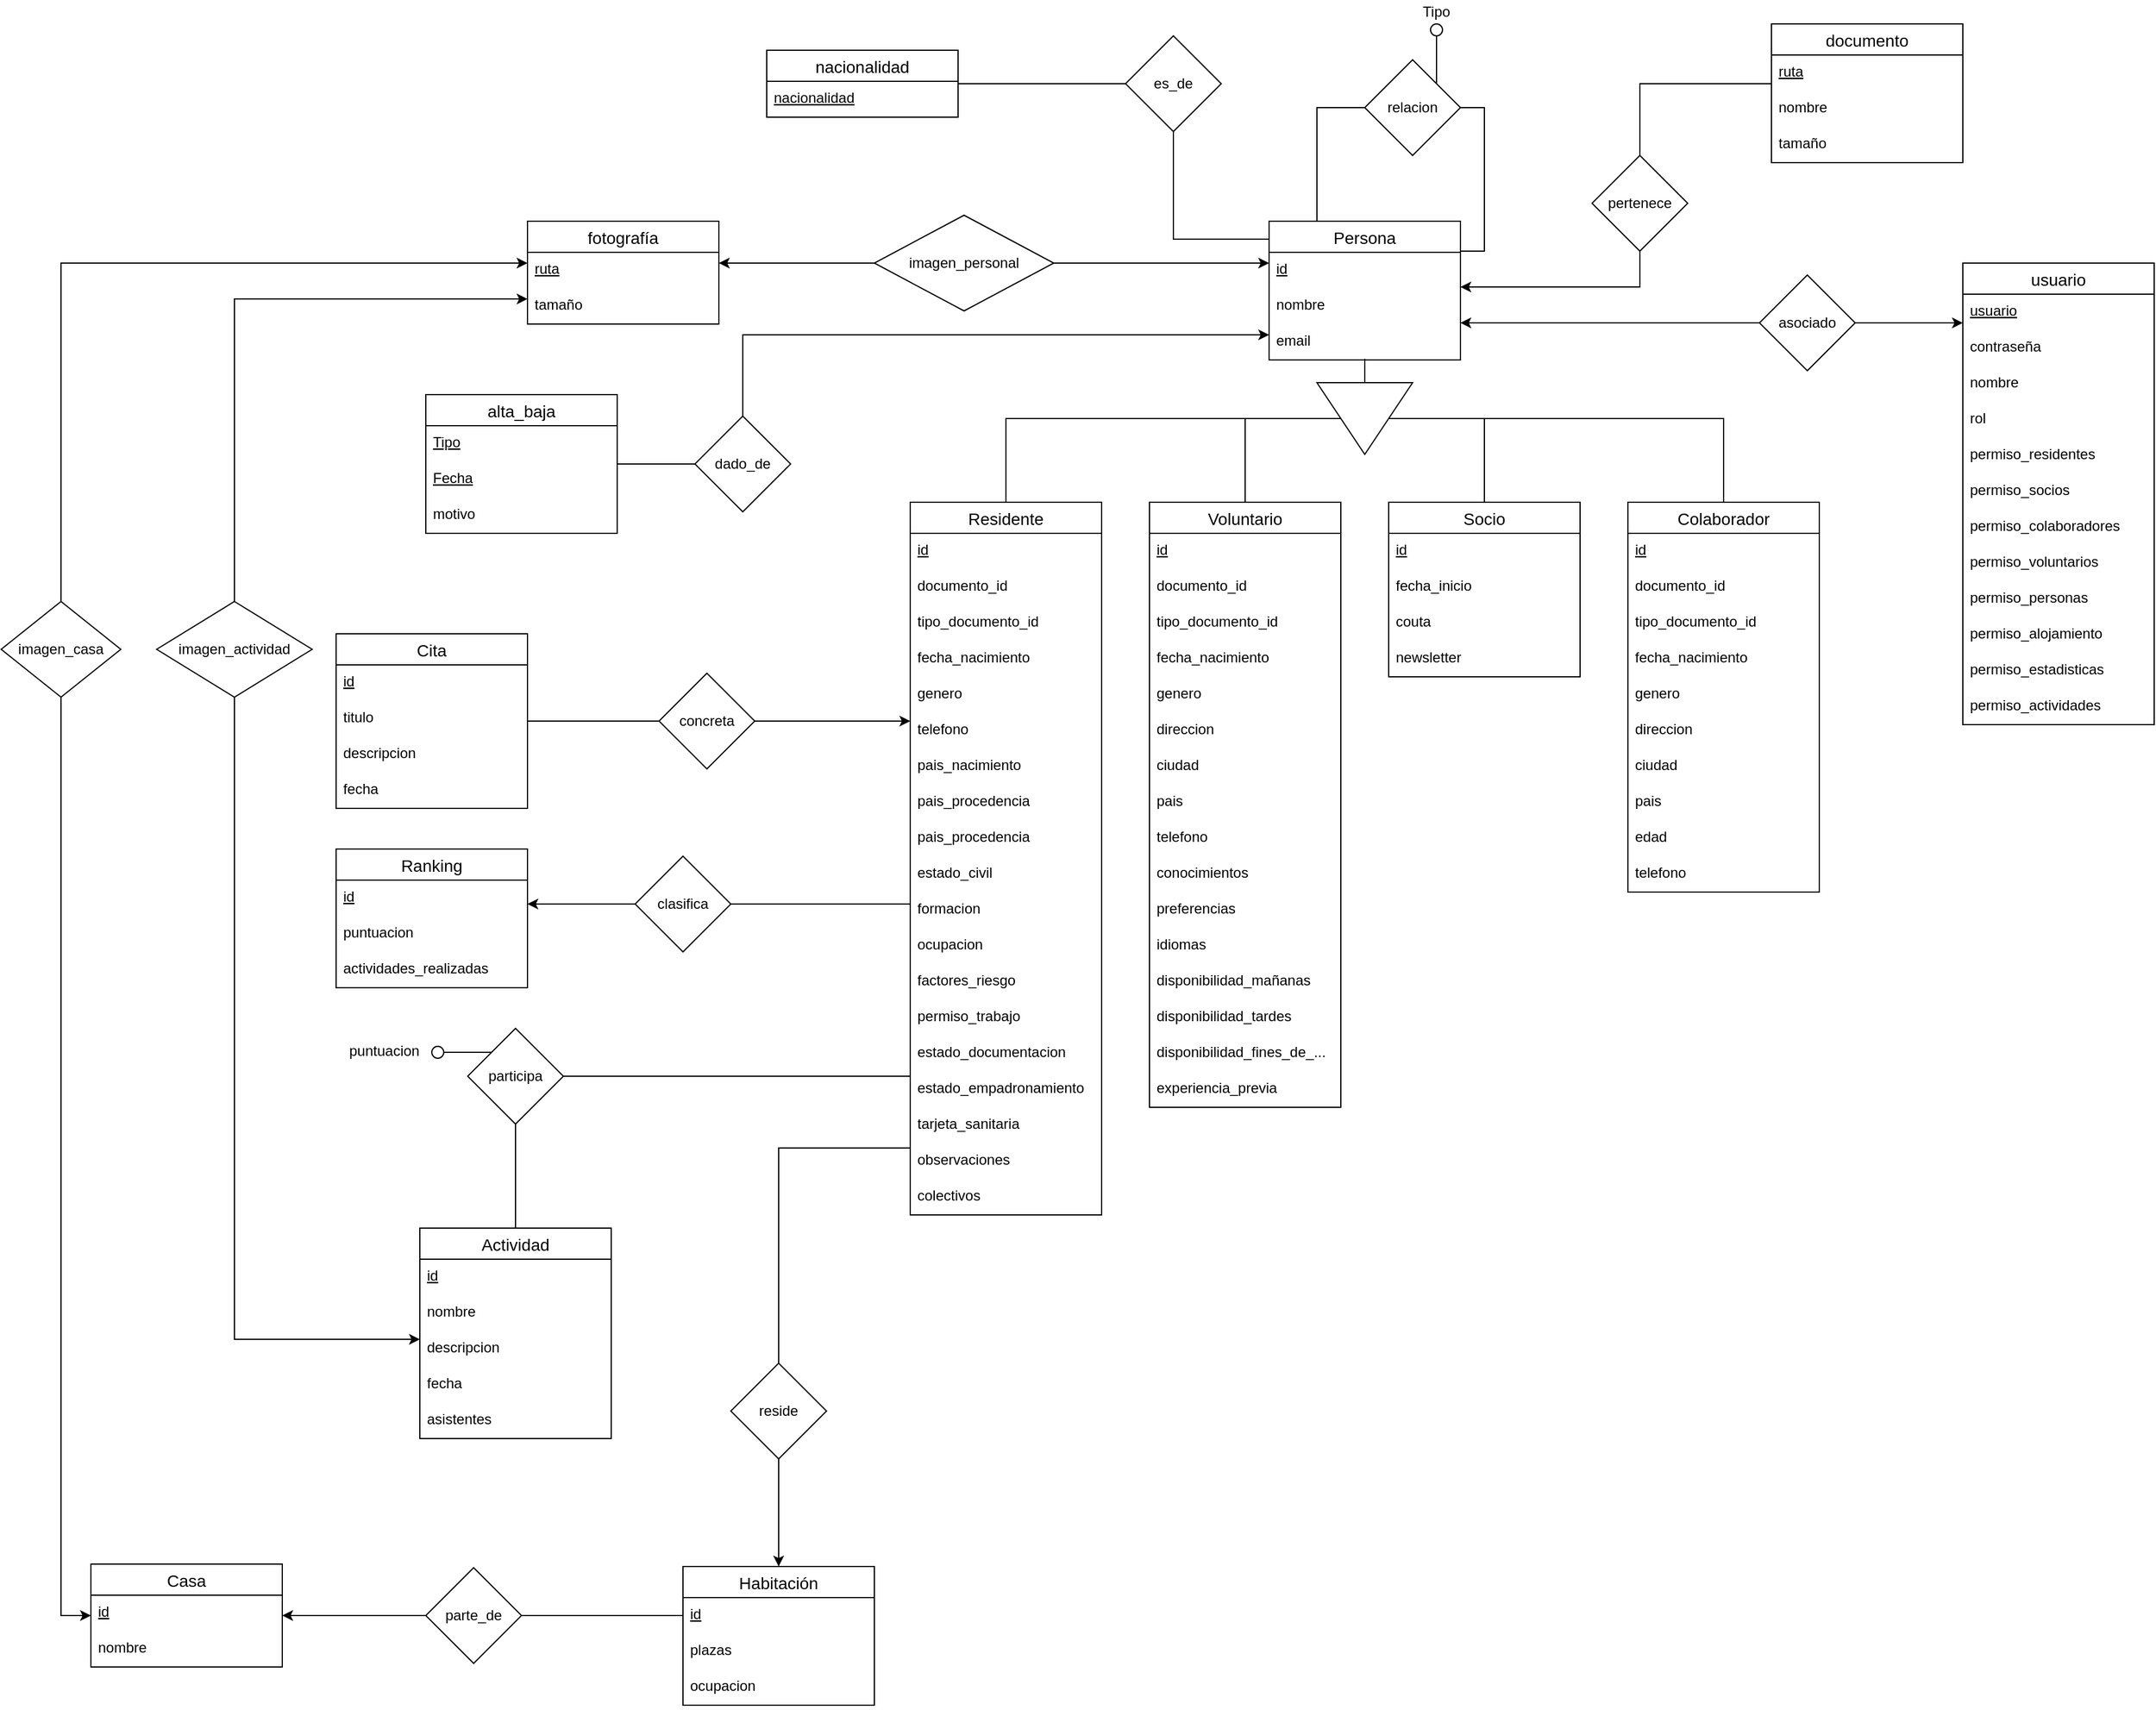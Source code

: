 <mxfile>
    <diagram id="R2lEEEUBdFMjLlhIrx00" name="Page-1">
        <mxGraphModel dx="1798" dy="1708" grid="1" gridSize="10" guides="1" tooltips="1" connect="1" arrows="1" fold="1" page="1" pageScale="1" pageWidth="850" pageHeight="1100" math="0" shadow="0" extFonts="Permanent Marker^https://fonts.googleapis.com/css?family=Permanent+Marker">
            <root>
                <mxCell id="0"/>
                <mxCell id="1" parent="0"/>
                <mxCell id="RTzOuYfyrBg2ibAIZVm3-22" style="edgeStyle=orthogonalEdgeStyle;rounded=0;orthogonalLoop=1;jettySize=auto;html=1;endArrow=none;endFill=0;startArrow=classic;startFill=1;" parent="1" source="FFf9qLooeu-6CMNKy_Iy-1" target="RTzOuYfyrBg2ibAIZVm3-21" edge="1">
                    <mxGeometry relative="1" as="geometry">
                        <Array as="points">
                            <mxPoint x="660" y="190"/>
                            <mxPoint x="660" y="190"/>
                        </Array>
                    </mxGeometry>
                </mxCell>
                <mxCell id="FFf9qLooeu-6CMNKy_Iy-1" value="Persona" style="swimlane;fontStyle=0;childLayout=stackLayout;horizontal=1;startSize=26;horizontalStack=0;resizeParent=1;resizeParentMax=0;resizeLast=0;collapsible=1;marginBottom=0;align=center;fontSize=14;" parent="1" vertex="1">
                    <mxGeometry x="400" y="105" width="160" height="116" as="geometry"/>
                </mxCell>
                <mxCell id="FFf9qLooeu-6CMNKy_Iy-3" value="id" style="text;strokeColor=none;fillColor=none;spacingLeft=4;spacingRight=4;overflow=hidden;rotatable=0;points=[[0,0.5],[1,0.5]];portConstraint=eastwest;fontSize=12;fontStyle=4" parent="FFf9qLooeu-6CMNKy_Iy-1" vertex="1">
                    <mxGeometry y="26" width="160" height="30" as="geometry"/>
                </mxCell>
                <mxCell id="FFf9qLooeu-6CMNKy_Iy-4" value="nombre" style="text;strokeColor=none;fillColor=none;spacingLeft=4;spacingRight=4;overflow=hidden;rotatable=0;points=[[0,0.5],[1,0.5]];portConstraint=eastwest;fontSize=12;" parent="FFf9qLooeu-6CMNKy_Iy-1" vertex="1">
                    <mxGeometry y="56" width="160" height="30" as="geometry"/>
                </mxCell>
                <mxCell id="O4gCh91EaSXW-Slrrqmf-2" value="email" style="text;strokeColor=none;fillColor=none;spacingLeft=4;spacingRight=4;overflow=hidden;rotatable=0;points=[[0,0.5],[1,0.5]];portConstraint=eastwest;fontSize=12;" parent="FFf9qLooeu-6CMNKy_Iy-1" vertex="1">
                    <mxGeometry y="86" width="160" height="30" as="geometry"/>
                </mxCell>
                <mxCell id="FFf9qLooeu-6CMNKy_Iy-5" value="Voluntario" style="swimlane;fontStyle=0;childLayout=stackLayout;horizontal=1;startSize=26;horizontalStack=0;resizeParent=1;resizeParentMax=0;resizeLast=0;collapsible=1;marginBottom=0;align=center;fontSize=14;" parent="1" vertex="1">
                    <mxGeometry x="300" y="340" width="160" height="506" as="geometry"/>
                </mxCell>
                <mxCell id="FFf9qLooeu-6CMNKy_Iy-6" value="id" style="text;strokeColor=none;fillColor=none;spacingLeft=4;spacingRight=4;overflow=hidden;rotatable=0;points=[[0,0.5],[1,0.5]];portConstraint=eastwest;fontSize=12;fontStyle=4" parent="FFf9qLooeu-6CMNKy_Iy-5" vertex="1">
                    <mxGeometry y="26" width="160" height="30" as="geometry"/>
                </mxCell>
                <mxCell id="FFf9qLooeu-6CMNKy_Iy-7" value="documento_id" style="text;strokeColor=none;fillColor=none;spacingLeft=4;spacingRight=4;overflow=hidden;rotatable=0;points=[[0,0.5],[1,0.5]];portConstraint=eastwest;fontSize=12;" parent="FFf9qLooeu-6CMNKy_Iy-5" vertex="1">
                    <mxGeometry y="56" width="160" height="30" as="geometry"/>
                </mxCell>
                <mxCell id="O4gCh91EaSXW-Slrrqmf-4" value="tipo_documento_id" style="text;strokeColor=none;fillColor=none;spacingLeft=4;spacingRight=4;overflow=hidden;rotatable=0;points=[[0,0.5],[1,0.5]];portConstraint=eastwest;fontSize=12;" parent="FFf9qLooeu-6CMNKy_Iy-5" vertex="1">
                    <mxGeometry y="86" width="160" height="30" as="geometry"/>
                </mxCell>
                <mxCell id="O4gCh91EaSXW-Slrrqmf-84" value="fecha_nacimiento" style="text;strokeColor=none;fillColor=none;spacingLeft=4;spacingRight=4;overflow=hidden;rotatable=0;points=[[0,0.5],[1,0.5]];portConstraint=eastwest;fontSize=12;" parent="FFf9qLooeu-6CMNKy_Iy-5" vertex="1">
                    <mxGeometry y="116" width="160" height="30" as="geometry"/>
                </mxCell>
                <mxCell id="O4gCh91EaSXW-Slrrqmf-85" value="genero" style="text;strokeColor=none;fillColor=none;spacingLeft=4;spacingRight=4;overflow=hidden;rotatable=0;points=[[0,0.5],[1,0.5]];portConstraint=eastwest;fontSize=12;" parent="FFf9qLooeu-6CMNKy_Iy-5" vertex="1">
                    <mxGeometry y="146" width="160" height="30" as="geometry"/>
                </mxCell>
                <mxCell id="O4gCh91EaSXW-Slrrqmf-92" value="direccion" style="text;strokeColor=none;fillColor=none;spacingLeft=4;spacingRight=4;overflow=hidden;rotatable=0;points=[[0,0.5],[1,0.5]];portConstraint=eastwest;fontSize=12;" parent="FFf9qLooeu-6CMNKy_Iy-5" vertex="1">
                    <mxGeometry y="176" width="160" height="30" as="geometry"/>
                </mxCell>
                <mxCell id="O4gCh91EaSXW-Slrrqmf-93" value="ciudad" style="text;strokeColor=none;fillColor=none;spacingLeft=4;spacingRight=4;overflow=hidden;rotatable=0;points=[[0,0.5],[1,0.5]];portConstraint=eastwest;fontSize=12;" parent="FFf9qLooeu-6CMNKy_Iy-5" vertex="1">
                    <mxGeometry y="206" width="160" height="30" as="geometry"/>
                </mxCell>
                <mxCell id="O4gCh91EaSXW-Slrrqmf-94" value="pais" style="text;strokeColor=none;fillColor=none;spacingLeft=4;spacingRight=4;overflow=hidden;rotatable=0;points=[[0,0.5],[1,0.5]];portConstraint=eastwest;fontSize=12;" parent="FFf9qLooeu-6CMNKy_Iy-5" vertex="1">
                    <mxGeometry y="236" width="160" height="30" as="geometry"/>
                </mxCell>
                <mxCell id="O4gCh91EaSXW-Slrrqmf-96" value="telefono" style="text;strokeColor=none;fillColor=none;spacingLeft=4;spacingRight=4;overflow=hidden;rotatable=0;points=[[0,0.5],[1,0.5]];portConstraint=eastwest;fontSize=12;" parent="FFf9qLooeu-6CMNKy_Iy-5" vertex="1">
                    <mxGeometry y="266" width="160" height="30" as="geometry"/>
                </mxCell>
                <mxCell id="O4gCh91EaSXW-Slrrqmf-97" value="conocimientos" style="text;strokeColor=none;fillColor=none;spacingLeft=4;spacingRight=4;overflow=hidden;rotatable=0;points=[[0,0.5],[1,0.5]];portConstraint=eastwest;fontSize=12;" parent="FFf9qLooeu-6CMNKy_Iy-5" vertex="1">
                    <mxGeometry y="296" width="160" height="30" as="geometry"/>
                </mxCell>
                <mxCell id="O4gCh91EaSXW-Slrrqmf-98" value="preferencias" style="text;strokeColor=none;fillColor=none;spacingLeft=4;spacingRight=4;overflow=hidden;rotatable=0;points=[[0,0.5],[1,0.5]];portConstraint=eastwest;fontSize=12;" parent="FFf9qLooeu-6CMNKy_Iy-5" vertex="1">
                    <mxGeometry y="326" width="160" height="30" as="geometry"/>
                </mxCell>
                <mxCell id="O4gCh91EaSXW-Slrrqmf-99" value="idiomas" style="text;strokeColor=none;fillColor=none;spacingLeft=4;spacingRight=4;overflow=hidden;rotatable=0;points=[[0,0.5],[1,0.5]];portConstraint=eastwest;fontSize=12;" parent="FFf9qLooeu-6CMNKy_Iy-5" vertex="1">
                    <mxGeometry y="356" width="160" height="30" as="geometry"/>
                </mxCell>
                <mxCell id="O4gCh91EaSXW-Slrrqmf-100" value="disponibilidad_mañanas" style="text;strokeColor=none;fillColor=none;spacingLeft=4;spacingRight=4;overflow=hidden;rotatable=0;points=[[0,0.5],[1,0.5]];portConstraint=eastwest;fontSize=12;" parent="FFf9qLooeu-6CMNKy_Iy-5" vertex="1">
                    <mxGeometry y="386" width="160" height="30" as="geometry"/>
                </mxCell>
                <mxCell id="O4gCh91EaSXW-Slrrqmf-102" value="disponibilidad_tardes" style="text;strokeColor=none;fillColor=none;spacingLeft=4;spacingRight=4;overflow=hidden;rotatable=0;points=[[0,0.5],[1,0.5]];portConstraint=eastwest;fontSize=12;" parent="FFf9qLooeu-6CMNKy_Iy-5" vertex="1">
                    <mxGeometry y="416" width="160" height="30" as="geometry"/>
                </mxCell>
                <mxCell id="O4gCh91EaSXW-Slrrqmf-103" value="disponibilidad_fines_de_..." style="text;strokeColor=none;fillColor=none;spacingLeft=4;spacingRight=4;overflow=hidden;rotatable=0;points=[[0,0.5],[1,0.5]];portConstraint=eastwest;fontSize=12;" parent="FFf9qLooeu-6CMNKy_Iy-5" vertex="1">
                    <mxGeometry y="446" width="160" height="30" as="geometry"/>
                </mxCell>
                <mxCell id="O4gCh91EaSXW-Slrrqmf-114" value="experiencia_previa" style="text;strokeColor=none;fillColor=none;spacingLeft=4;spacingRight=4;overflow=hidden;rotatable=0;points=[[0,0.5],[1,0.5]];portConstraint=eastwest;fontSize=12;" parent="FFf9qLooeu-6CMNKy_Iy-5" vertex="1">
                    <mxGeometry y="476" width="160" height="30" as="geometry"/>
                </mxCell>
                <mxCell id="FFf9qLooeu-6CMNKy_Iy-8" value="Socio" style="swimlane;fontStyle=0;childLayout=stackLayout;horizontal=1;startSize=26;horizontalStack=0;resizeParent=1;resizeParentMax=0;resizeLast=0;collapsible=1;marginBottom=0;align=center;fontSize=14;" parent="1" vertex="1">
                    <mxGeometry x="500" y="340" width="160" height="146" as="geometry"/>
                </mxCell>
                <mxCell id="FFf9qLooeu-6CMNKy_Iy-10" value="id" style="text;strokeColor=none;fillColor=none;spacingLeft=4;spacingRight=4;overflow=hidden;rotatable=0;points=[[0,0.5],[1,0.5]];portConstraint=eastwest;fontSize=12;fontStyle=4" parent="FFf9qLooeu-6CMNKy_Iy-8" vertex="1">
                    <mxGeometry y="26" width="160" height="30" as="geometry"/>
                </mxCell>
                <mxCell id="O4gCh91EaSXW-Slrrqmf-115" value="fecha_inicio" style="text;strokeColor=none;fillColor=none;spacingLeft=4;spacingRight=4;overflow=hidden;rotatable=0;points=[[0,0.5],[1,0.5]];portConstraint=eastwest;fontSize=12;" parent="FFf9qLooeu-6CMNKy_Iy-8" vertex="1">
                    <mxGeometry y="56" width="160" height="30" as="geometry"/>
                </mxCell>
                <mxCell id="O4gCh91EaSXW-Slrrqmf-116" value="couta" style="text;strokeColor=none;fillColor=none;spacingLeft=4;spacingRight=4;overflow=hidden;rotatable=0;points=[[0,0.5],[1,0.5]];portConstraint=eastwest;fontSize=12;" parent="FFf9qLooeu-6CMNKy_Iy-8" vertex="1">
                    <mxGeometry y="86" width="160" height="30" as="geometry"/>
                </mxCell>
                <mxCell id="O4gCh91EaSXW-Slrrqmf-117" value="newsletter" style="text;strokeColor=none;fillColor=none;spacingLeft=4;spacingRight=4;overflow=hidden;rotatable=0;points=[[0,0.5],[1,0.5]];portConstraint=eastwest;fontSize=12;" parent="FFf9qLooeu-6CMNKy_Iy-8" vertex="1">
                    <mxGeometry y="116" width="160" height="30" as="geometry"/>
                </mxCell>
                <mxCell id="FFf9qLooeu-6CMNKy_Iy-11" value="Colaborador" style="swimlane;fontStyle=0;childLayout=stackLayout;horizontal=1;startSize=26;horizontalStack=0;resizeParent=1;resizeParentMax=0;resizeLast=0;collapsible=1;marginBottom=0;align=center;fontSize=14;" parent="1" vertex="1">
                    <mxGeometry x="700" y="340" width="160" height="326" as="geometry"/>
                </mxCell>
                <mxCell id="FFf9qLooeu-6CMNKy_Iy-13" value="id" style="text;strokeColor=none;fillColor=none;spacingLeft=4;spacingRight=4;overflow=hidden;rotatable=0;points=[[0,0.5],[1,0.5]];portConstraint=eastwest;fontSize=12;fontStyle=4" parent="FFf9qLooeu-6CMNKy_Iy-11" vertex="1">
                    <mxGeometry y="26" width="160" height="30" as="geometry"/>
                </mxCell>
                <mxCell id="O4gCh91EaSXW-Slrrqmf-7" value="documento_id" style="text;strokeColor=none;fillColor=none;spacingLeft=4;spacingRight=4;overflow=hidden;rotatable=0;points=[[0,0.5],[1,0.5]];portConstraint=eastwest;fontSize=12;" parent="FFf9qLooeu-6CMNKy_Iy-11" vertex="1">
                    <mxGeometry y="56" width="160" height="30" as="geometry"/>
                </mxCell>
                <mxCell id="O4gCh91EaSXW-Slrrqmf-8" value="tipo_documento_id" style="text;strokeColor=none;fillColor=none;spacingLeft=4;spacingRight=4;overflow=hidden;rotatable=0;points=[[0,0.5],[1,0.5]];portConstraint=eastwest;fontSize=12;" parent="FFf9qLooeu-6CMNKy_Iy-11" vertex="1">
                    <mxGeometry y="86" width="160" height="30" as="geometry"/>
                </mxCell>
                <mxCell id="O4gCh91EaSXW-Slrrqmf-121" value="fecha_nacimiento" style="text;strokeColor=none;fillColor=none;spacingLeft=4;spacingRight=4;overflow=hidden;rotatable=0;points=[[0,0.5],[1,0.5]];portConstraint=eastwest;fontSize=12;" parent="FFf9qLooeu-6CMNKy_Iy-11" vertex="1">
                    <mxGeometry y="116" width="160" height="30" as="geometry"/>
                </mxCell>
                <mxCell id="O4gCh91EaSXW-Slrrqmf-122" value="genero" style="text;strokeColor=none;fillColor=none;spacingLeft=4;spacingRight=4;overflow=hidden;rotatable=0;points=[[0,0.5],[1,0.5]];portConstraint=eastwest;fontSize=12;" parent="FFf9qLooeu-6CMNKy_Iy-11" vertex="1">
                    <mxGeometry y="146" width="160" height="30" as="geometry"/>
                </mxCell>
                <mxCell id="O4gCh91EaSXW-Slrrqmf-123" value="direccion" style="text;strokeColor=none;fillColor=none;spacingLeft=4;spacingRight=4;overflow=hidden;rotatable=0;points=[[0,0.5],[1,0.5]];portConstraint=eastwest;fontSize=12;" parent="FFf9qLooeu-6CMNKy_Iy-11" vertex="1">
                    <mxGeometry y="176" width="160" height="30" as="geometry"/>
                </mxCell>
                <mxCell id="O4gCh91EaSXW-Slrrqmf-124" value="ciudad" style="text;strokeColor=none;fillColor=none;spacingLeft=4;spacingRight=4;overflow=hidden;rotatable=0;points=[[0,0.5],[1,0.5]];portConstraint=eastwest;fontSize=12;" parent="FFf9qLooeu-6CMNKy_Iy-11" vertex="1">
                    <mxGeometry y="206" width="160" height="30" as="geometry"/>
                </mxCell>
                <mxCell id="O4gCh91EaSXW-Slrrqmf-125" value="pais" style="text;strokeColor=none;fillColor=none;spacingLeft=4;spacingRight=4;overflow=hidden;rotatable=0;points=[[0,0.5],[1,0.5]];portConstraint=eastwest;fontSize=12;" parent="FFf9qLooeu-6CMNKy_Iy-11" vertex="1">
                    <mxGeometry y="236" width="160" height="30" as="geometry"/>
                </mxCell>
                <mxCell id="O4gCh91EaSXW-Slrrqmf-126" value="edad" style="text;strokeColor=none;fillColor=none;spacingLeft=4;spacingRight=4;overflow=hidden;rotatable=0;points=[[0,0.5],[1,0.5]];portConstraint=eastwest;fontSize=12;" parent="FFf9qLooeu-6CMNKy_Iy-11" vertex="1">
                    <mxGeometry y="266" width="160" height="30" as="geometry"/>
                </mxCell>
                <mxCell id="O4gCh91EaSXW-Slrrqmf-127" value="telefono" style="text;strokeColor=none;fillColor=none;spacingLeft=4;spacingRight=4;overflow=hidden;rotatable=0;points=[[0,0.5],[1,0.5]];portConstraint=eastwest;fontSize=12;" parent="FFf9qLooeu-6CMNKy_Iy-11" vertex="1">
                    <mxGeometry y="296" width="160" height="30" as="geometry"/>
                </mxCell>
                <mxCell id="FFf9qLooeu-6CMNKy_Iy-14" value="Residente" style="swimlane;fontStyle=0;childLayout=stackLayout;horizontal=1;startSize=26;horizontalStack=0;resizeParent=1;resizeParentMax=0;resizeLast=0;collapsible=1;marginBottom=0;align=center;fontSize=14;" parent="1" vertex="1">
                    <mxGeometry x="100" y="340" width="160" height="596" as="geometry"/>
                </mxCell>
                <mxCell id="FFf9qLooeu-6CMNKy_Iy-15" value="id" style="text;strokeColor=none;fillColor=none;spacingLeft=4;spacingRight=4;overflow=hidden;rotatable=0;points=[[0,0.5],[1,0.5]];portConstraint=eastwest;fontSize=12;fontStyle=4" parent="FFf9qLooeu-6CMNKy_Iy-14" vertex="1">
                    <mxGeometry y="26" width="160" height="30" as="geometry"/>
                </mxCell>
                <mxCell id="FFf9qLooeu-6CMNKy_Iy-16" value="documento_id" style="text;strokeColor=none;fillColor=none;spacingLeft=4;spacingRight=4;overflow=hidden;rotatable=0;points=[[0,0.5],[1,0.5]];portConstraint=eastwest;fontSize=12;" parent="FFf9qLooeu-6CMNKy_Iy-14" vertex="1">
                    <mxGeometry y="56" width="160" height="30" as="geometry"/>
                </mxCell>
                <mxCell id="O4gCh91EaSXW-Slrrqmf-3" value="tipo_documento_id" style="text;strokeColor=none;fillColor=none;spacingLeft=4;spacingRight=4;overflow=hidden;rotatable=0;points=[[0,0.5],[1,0.5]];portConstraint=eastwest;fontSize=12;" parent="FFf9qLooeu-6CMNKy_Iy-14" vertex="1">
                    <mxGeometry y="86" width="160" height="30" as="geometry"/>
                </mxCell>
                <mxCell id="O4gCh91EaSXW-Slrrqmf-9" value="fecha_nacimiento" style="text;strokeColor=none;fillColor=none;spacingLeft=4;spacingRight=4;overflow=hidden;rotatable=0;points=[[0,0.5],[1,0.5]];portConstraint=eastwest;fontSize=12;" parent="FFf9qLooeu-6CMNKy_Iy-14" vertex="1">
                    <mxGeometry y="116" width="160" height="30" as="geometry"/>
                </mxCell>
                <mxCell id="O4gCh91EaSXW-Slrrqmf-10" value="genero" style="text;strokeColor=none;fillColor=none;spacingLeft=4;spacingRight=4;overflow=hidden;rotatable=0;points=[[0,0.5],[1,0.5]];portConstraint=eastwest;fontSize=12;" parent="FFf9qLooeu-6CMNKy_Iy-14" vertex="1">
                    <mxGeometry y="146" width="160" height="30" as="geometry"/>
                </mxCell>
                <mxCell id="O4gCh91EaSXW-Slrrqmf-11" value="telefono" style="text;strokeColor=none;fillColor=none;spacingLeft=4;spacingRight=4;overflow=hidden;rotatable=0;points=[[0,0.5],[1,0.5]];portConstraint=eastwest;fontSize=12;" parent="FFf9qLooeu-6CMNKy_Iy-14" vertex="1">
                    <mxGeometry y="176" width="160" height="30" as="geometry"/>
                </mxCell>
                <mxCell id="O4gCh91EaSXW-Slrrqmf-21" value="pais_nacimiento" style="text;strokeColor=none;fillColor=none;spacingLeft=4;spacingRight=4;overflow=hidden;rotatable=0;points=[[0,0.5],[1,0.5]];portConstraint=eastwest;fontSize=12;" parent="FFf9qLooeu-6CMNKy_Iy-14" vertex="1">
                    <mxGeometry y="206" width="160" height="30" as="geometry"/>
                </mxCell>
                <mxCell id="O4gCh91EaSXW-Slrrqmf-22" value="pais_procedencia" style="text;strokeColor=none;fillColor=none;spacingLeft=4;spacingRight=4;overflow=hidden;rotatable=0;points=[[0,0.5],[1,0.5]];portConstraint=eastwest;fontSize=12;" parent="FFf9qLooeu-6CMNKy_Iy-14" vertex="1">
                    <mxGeometry y="236" width="160" height="30" as="geometry"/>
                </mxCell>
                <mxCell id="O4gCh91EaSXW-Slrrqmf-28" value="pais_procedencia" style="text;strokeColor=none;fillColor=none;spacingLeft=4;spacingRight=4;overflow=hidden;rotatable=0;points=[[0,0.5],[1,0.5]];portConstraint=eastwest;fontSize=12;" parent="FFf9qLooeu-6CMNKy_Iy-14" vertex="1">
                    <mxGeometry y="266" width="160" height="30" as="geometry"/>
                </mxCell>
                <mxCell id="O4gCh91EaSXW-Slrrqmf-31" value="estado_civil" style="text;strokeColor=none;fillColor=none;spacingLeft=4;spacingRight=4;overflow=hidden;rotatable=0;points=[[0,0.5],[1,0.5]];portConstraint=eastwest;fontSize=12;" parent="FFf9qLooeu-6CMNKy_Iy-14" vertex="1">
                    <mxGeometry y="296" width="160" height="30" as="geometry"/>
                </mxCell>
                <mxCell id="O4gCh91EaSXW-Slrrqmf-35" value="formacion" style="text;strokeColor=none;fillColor=none;spacingLeft=4;spacingRight=4;overflow=hidden;rotatable=0;points=[[0,0.5],[1,0.5]];portConstraint=eastwest;fontSize=12;" parent="FFf9qLooeu-6CMNKy_Iy-14" vertex="1">
                    <mxGeometry y="326" width="160" height="30" as="geometry"/>
                </mxCell>
                <mxCell id="O4gCh91EaSXW-Slrrqmf-36" value="ocupacion" style="text;strokeColor=none;fillColor=none;spacingLeft=4;spacingRight=4;overflow=hidden;rotatable=0;points=[[0,0.5],[1,0.5]];portConstraint=eastwest;fontSize=12;" parent="FFf9qLooeu-6CMNKy_Iy-14" vertex="1">
                    <mxGeometry y="356" width="160" height="30" as="geometry"/>
                </mxCell>
                <mxCell id="O4gCh91EaSXW-Slrrqmf-37" value="factores_riesgo" style="text;strokeColor=none;fillColor=none;spacingLeft=4;spacingRight=4;overflow=hidden;rotatable=0;points=[[0,0.5],[1,0.5]];portConstraint=eastwest;fontSize=12;" parent="FFf9qLooeu-6CMNKy_Iy-14" vertex="1">
                    <mxGeometry y="386" width="160" height="30" as="geometry"/>
                </mxCell>
                <mxCell id="O4gCh91EaSXW-Slrrqmf-53" value="permiso_trabajo" style="text;strokeColor=none;fillColor=none;spacingLeft=4;spacingRight=4;overflow=hidden;rotatable=0;points=[[0,0.5],[1,0.5]];portConstraint=eastwest;fontSize=12;" parent="FFf9qLooeu-6CMNKy_Iy-14" vertex="1">
                    <mxGeometry y="416" width="160" height="30" as="geometry"/>
                </mxCell>
                <mxCell id="O4gCh91EaSXW-Slrrqmf-70" value="estado_documentacion" style="text;strokeColor=none;fillColor=none;spacingLeft=4;spacingRight=4;overflow=hidden;rotatable=0;points=[[0,0.5],[1,0.5]];portConstraint=eastwest;fontSize=12;" parent="FFf9qLooeu-6CMNKy_Iy-14" vertex="1">
                    <mxGeometry y="446" width="160" height="30" as="geometry"/>
                </mxCell>
                <mxCell id="O4gCh91EaSXW-Slrrqmf-71" value="estado_empadronamiento" style="text;strokeColor=none;fillColor=none;spacingLeft=4;spacingRight=4;overflow=hidden;rotatable=0;points=[[0,0.5],[1,0.5]];portConstraint=eastwest;fontSize=12;" parent="FFf9qLooeu-6CMNKy_Iy-14" vertex="1">
                    <mxGeometry y="476" width="160" height="30" as="geometry"/>
                </mxCell>
                <mxCell id="O4gCh91EaSXW-Slrrqmf-72" value="tarjeta_sanitaria" style="text;strokeColor=none;fillColor=none;spacingLeft=4;spacingRight=4;overflow=hidden;rotatable=0;points=[[0,0.5],[1,0.5]];portConstraint=eastwest;fontSize=12;" parent="FFf9qLooeu-6CMNKy_Iy-14" vertex="1">
                    <mxGeometry y="506" width="160" height="30" as="geometry"/>
                </mxCell>
                <mxCell id="O4gCh91EaSXW-Slrrqmf-76" value="observaciones" style="text;strokeColor=none;fillColor=none;spacingLeft=4;spacingRight=4;overflow=hidden;rotatable=0;points=[[0,0.5],[1,0.5]];portConstraint=eastwest;fontSize=12;" parent="FFf9qLooeu-6CMNKy_Iy-14" vertex="1">
                    <mxGeometry y="536" width="160" height="30" as="geometry"/>
                </mxCell>
                <mxCell id="O4gCh91EaSXW-Slrrqmf-77" value="colectivos" style="text;strokeColor=none;fillColor=none;spacingLeft=4;spacingRight=4;overflow=hidden;rotatable=0;points=[[0,0.5],[1,0.5]];portConstraint=eastwest;fontSize=12;" parent="FFf9qLooeu-6CMNKy_Iy-14" vertex="1">
                    <mxGeometry y="566" width="160" height="30" as="geometry"/>
                </mxCell>
                <mxCell id="FFf9qLooeu-6CMNKy_Iy-19" style="edgeStyle=orthogonalEdgeStyle;rounded=0;orthogonalLoop=1;jettySize=auto;html=1;endArrow=none;endFill=0;" parent="1" source="FFf9qLooeu-6CMNKy_Iy-17" target="FFf9qLooeu-6CMNKy_Iy-1" edge="1">
                    <mxGeometry relative="1" as="geometry"/>
                </mxCell>
                <mxCell id="FFf9qLooeu-6CMNKy_Iy-20" style="edgeStyle=orthogonalEdgeStyle;rounded=0;orthogonalLoop=1;jettySize=auto;html=1;endArrow=none;endFill=0;" parent="1" source="FFf9qLooeu-6CMNKy_Iy-17" target="FFf9qLooeu-6CMNKy_Iy-14" edge="1">
                    <mxGeometry relative="1" as="geometry"/>
                </mxCell>
                <mxCell id="FFf9qLooeu-6CMNKy_Iy-21" style="edgeStyle=orthogonalEdgeStyle;rounded=0;orthogonalLoop=1;jettySize=auto;html=1;endArrow=none;endFill=0;" parent="1" source="FFf9qLooeu-6CMNKy_Iy-17" target="FFf9qLooeu-6CMNKy_Iy-5" edge="1">
                    <mxGeometry relative="1" as="geometry">
                        <Array as="points">
                            <mxPoint x="380" y="270"/>
                        </Array>
                    </mxGeometry>
                </mxCell>
                <mxCell id="FFf9qLooeu-6CMNKy_Iy-22" style="edgeStyle=orthogonalEdgeStyle;rounded=0;orthogonalLoop=1;jettySize=auto;html=1;endArrow=none;endFill=0;" parent="1" source="FFf9qLooeu-6CMNKy_Iy-17" target="FFf9qLooeu-6CMNKy_Iy-8" edge="1">
                    <mxGeometry relative="1" as="geometry">
                        <Array as="points">
                            <mxPoint x="580" y="270"/>
                        </Array>
                    </mxGeometry>
                </mxCell>
                <mxCell id="FFf9qLooeu-6CMNKy_Iy-23" style="edgeStyle=orthogonalEdgeStyle;rounded=0;orthogonalLoop=1;jettySize=auto;html=1;endArrow=none;endFill=0;" parent="1" source="FFf9qLooeu-6CMNKy_Iy-17" target="FFf9qLooeu-6CMNKy_Iy-11" edge="1">
                    <mxGeometry relative="1" as="geometry"/>
                </mxCell>
                <mxCell id="FFf9qLooeu-6CMNKy_Iy-17" value="" style="triangle;whiteSpace=wrap;html=1;rotation=90;" parent="1" vertex="1">
                    <mxGeometry x="450" y="230" width="60" height="80" as="geometry"/>
                </mxCell>
                <mxCell id="FFf9qLooeu-6CMNKy_Iy-28" style="edgeStyle=orthogonalEdgeStyle;rounded=0;orthogonalLoop=1;jettySize=auto;html=1;endArrow=none;endFill=0;" parent="1" source="FFf9qLooeu-6CMNKy_Iy-24" target="FFf9qLooeu-6CMNKy_Iy-27" edge="1">
                    <mxGeometry relative="1" as="geometry"/>
                </mxCell>
                <mxCell id="FFf9qLooeu-6CMNKy_Iy-24" value="alta_baja" style="swimlane;fontStyle=0;childLayout=stackLayout;horizontal=1;startSize=26;horizontalStack=0;resizeParent=1;resizeParentMax=0;resizeLast=0;collapsible=1;marginBottom=0;align=center;fontSize=14;" parent="1" vertex="1">
                    <mxGeometry x="-305" y="250" width="160" height="116" as="geometry"/>
                </mxCell>
                <mxCell id="FFf9qLooeu-6CMNKy_Iy-25" value="Tipo" style="text;strokeColor=none;fillColor=none;spacingLeft=4;spacingRight=4;overflow=hidden;rotatable=0;points=[[0,0.5],[1,0.5]];portConstraint=eastwest;fontSize=12;fontStyle=4" parent="FFf9qLooeu-6CMNKy_Iy-24" vertex="1">
                    <mxGeometry y="26" width="160" height="30" as="geometry"/>
                </mxCell>
                <mxCell id="FFf9qLooeu-6CMNKy_Iy-26" value="Fecha" style="text;strokeColor=none;fillColor=none;spacingLeft=4;spacingRight=4;overflow=hidden;rotatable=0;points=[[0,0.5],[1,0.5]];portConstraint=eastwest;fontSize=12;fontStyle=4" parent="FFf9qLooeu-6CMNKy_Iy-24" vertex="1">
                    <mxGeometry y="56" width="160" height="30" as="geometry"/>
                </mxCell>
                <mxCell id="O4gCh91EaSXW-Slrrqmf-30" value="motivo" style="text;strokeColor=none;fillColor=none;spacingLeft=4;spacingRight=4;overflow=hidden;rotatable=0;points=[[0,0.5],[1,0.5]];portConstraint=eastwest;fontSize=12;" parent="FFf9qLooeu-6CMNKy_Iy-24" vertex="1">
                    <mxGeometry y="86" width="160" height="30" as="geometry"/>
                </mxCell>
                <mxCell id="FFf9qLooeu-6CMNKy_Iy-30" style="edgeStyle=orthogonalEdgeStyle;rounded=0;orthogonalLoop=1;jettySize=auto;html=1;endArrow=classic;endFill=1;" parent="1" source="FFf9qLooeu-6CMNKy_Iy-27" target="FFf9qLooeu-6CMNKy_Iy-1" edge="1">
                    <mxGeometry relative="1" as="geometry">
                        <mxPoint x="80" y="440" as="targetPoint"/>
                        <Array as="points">
                            <mxPoint x="-40" y="200"/>
                        </Array>
                    </mxGeometry>
                </mxCell>
                <mxCell id="FFf9qLooeu-6CMNKy_Iy-27" value="dado_de" style="rhombus;whiteSpace=wrap;html=1;" parent="1" vertex="1">
                    <mxGeometry x="-80" y="268" width="80" height="80" as="geometry"/>
                </mxCell>
                <mxCell id="FFf9qLooeu-6CMNKy_Iy-31" value="fotografía" style="swimlane;fontStyle=0;childLayout=stackLayout;horizontal=1;startSize=26;horizontalStack=0;resizeParent=1;resizeParentMax=0;resizeLast=0;collapsible=1;marginBottom=0;align=center;fontSize=14;" parent="1" vertex="1">
                    <mxGeometry x="-220" y="105" width="160" height="86" as="geometry"/>
                </mxCell>
                <mxCell id="FFf9qLooeu-6CMNKy_Iy-32" value="ruta" style="text;strokeColor=none;fillColor=none;spacingLeft=4;spacingRight=4;overflow=hidden;rotatable=0;points=[[0,0.5],[1,0.5]];portConstraint=eastwest;fontSize=12;fontStyle=4" parent="FFf9qLooeu-6CMNKy_Iy-31" vertex="1">
                    <mxGeometry y="26" width="160" height="30" as="geometry"/>
                </mxCell>
                <mxCell id="FFf9qLooeu-6CMNKy_Iy-35" value="tamaño" style="text;strokeColor=none;fillColor=none;spacingLeft=4;spacingRight=4;overflow=hidden;rotatable=0;points=[[0,0.5],[1,0.5]];portConstraint=eastwest;fontSize=12;" parent="FFf9qLooeu-6CMNKy_Iy-31" vertex="1">
                    <mxGeometry y="56" width="160" height="30" as="geometry"/>
                </mxCell>
                <mxCell id="FFf9qLooeu-6CMNKy_Iy-37" style="edgeStyle=orthogonalEdgeStyle;rounded=0;orthogonalLoop=1;jettySize=auto;html=1;endArrow=classic;endFill=1;" parent="1" source="FFf9qLooeu-6CMNKy_Iy-36" target="FFf9qLooeu-6CMNKy_Iy-1" edge="1">
                    <mxGeometry relative="1" as="geometry">
                        <Array as="points">
                            <mxPoint x="710" y="160"/>
                        </Array>
                    </mxGeometry>
                </mxCell>
                <mxCell id="FFf9qLooeu-6CMNKy_Iy-38" style="edgeStyle=orthogonalEdgeStyle;rounded=0;orthogonalLoop=1;jettySize=auto;html=1;endArrow=none;endFill=0;" parent="1" source="FFf9qLooeu-6CMNKy_Iy-36" target="Ze54EGar3hF_JNQqJty--6" edge="1">
                    <mxGeometry relative="1" as="geometry">
                        <Array as="points">
                            <mxPoint x="710" y="-10"/>
                        </Array>
                    </mxGeometry>
                </mxCell>
                <mxCell id="FFf9qLooeu-6CMNKy_Iy-36" value="pertenece" style="rhombus;whiteSpace=wrap;html=1;" parent="1" vertex="1">
                    <mxGeometry x="670" y="50" width="80" height="80" as="geometry"/>
                </mxCell>
                <mxCell id="FFf9qLooeu-6CMNKy_Iy-39" value="Cita" style="swimlane;fontStyle=0;childLayout=stackLayout;horizontal=1;startSize=26;horizontalStack=0;resizeParent=1;resizeParentMax=0;resizeLast=0;collapsible=1;marginBottom=0;align=center;fontSize=14;" parent="1" vertex="1">
                    <mxGeometry x="-380" y="450" width="160" height="146" as="geometry"/>
                </mxCell>
                <mxCell id="RTzOuYfyrBg2ibAIZVm3-7" value="id" style="text;strokeColor=none;fillColor=none;spacingLeft=4;spacingRight=4;overflow=hidden;rotatable=0;points=[[0,0.5],[1,0.5]];portConstraint=eastwest;fontSize=12;fontStyle=4" parent="FFf9qLooeu-6CMNKy_Iy-39" vertex="1">
                    <mxGeometry y="26" width="160" height="30" as="geometry"/>
                </mxCell>
                <mxCell id="FFf9qLooeu-6CMNKy_Iy-40" value="titulo" style="text;strokeColor=none;fillColor=none;spacingLeft=4;spacingRight=4;overflow=hidden;rotatable=0;points=[[0,0.5],[1,0.5]];portConstraint=eastwest;fontSize=12;" parent="FFf9qLooeu-6CMNKy_Iy-39" vertex="1">
                    <mxGeometry y="56" width="160" height="30" as="geometry"/>
                </mxCell>
                <mxCell id="O4gCh91EaSXW-Slrrqmf-128" value="descripcion" style="text;strokeColor=none;fillColor=none;spacingLeft=4;spacingRight=4;overflow=hidden;rotatable=0;points=[[0,0.5],[1,0.5]];portConstraint=eastwest;fontSize=12;" parent="FFf9qLooeu-6CMNKy_Iy-39" vertex="1">
                    <mxGeometry y="86" width="160" height="30" as="geometry"/>
                </mxCell>
                <mxCell id="FFf9qLooeu-6CMNKy_Iy-41" value="fecha" style="text;strokeColor=none;fillColor=none;spacingLeft=4;spacingRight=4;overflow=hidden;rotatable=0;points=[[0,0.5],[1,0.5]];portConstraint=eastwest;fontSize=12;" parent="FFf9qLooeu-6CMNKy_Iy-39" vertex="1">
                    <mxGeometry y="116" width="160" height="30" as="geometry"/>
                </mxCell>
                <mxCell id="FFf9qLooeu-6CMNKy_Iy-44" style="edgeStyle=orthogonalEdgeStyle;rounded=0;orthogonalLoop=1;jettySize=auto;html=1;endArrow=none;endFill=0;" parent="1" source="FFf9qLooeu-6CMNKy_Iy-43" target="FFf9qLooeu-6CMNKy_Iy-39" edge="1">
                    <mxGeometry relative="1" as="geometry"/>
                </mxCell>
                <mxCell id="FFf9qLooeu-6CMNKy_Iy-45" style="edgeStyle=orthogonalEdgeStyle;rounded=0;orthogonalLoop=1;jettySize=auto;html=1;endArrow=classic;endFill=1;" parent="1" source="FFf9qLooeu-6CMNKy_Iy-43" target="FFf9qLooeu-6CMNKy_Iy-14" edge="1">
                    <mxGeometry relative="1" as="geometry">
                        <Array as="points">
                            <mxPoint x="100" y="523"/>
                            <mxPoint x="100" y="523"/>
                        </Array>
                    </mxGeometry>
                </mxCell>
                <mxCell id="FFf9qLooeu-6CMNKy_Iy-43" value="concreta" style="rhombus;whiteSpace=wrap;html=1;" parent="1" vertex="1">
                    <mxGeometry x="-110" y="483" width="80" height="80" as="geometry"/>
                </mxCell>
                <mxCell id="FFf9qLooeu-6CMNKy_Iy-46" value="Habitación" style="swimlane;fontStyle=0;childLayout=stackLayout;horizontal=1;startSize=26;horizontalStack=0;resizeParent=1;resizeParentMax=0;resizeLast=0;collapsible=1;marginBottom=0;align=center;fontSize=14;" parent="1" vertex="1">
                    <mxGeometry x="-90" y="1230" width="160" height="116" as="geometry"/>
                </mxCell>
                <mxCell id="FFf9qLooeu-6CMNKy_Iy-47" value="id" style="text;strokeColor=none;fillColor=none;spacingLeft=4;spacingRight=4;overflow=hidden;rotatable=0;points=[[0,0.5],[1,0.5]];portConstraint=eastwest;fontSize=12;fontStyle=4" parent="FFf9qLooeu-6CMNKy_Iy-46" vertex="1">
                    <mxGeometry y="26" width="160" height="30" as="geometry"/>
                </mxCell>
                <mxCell id="FFf9qLooeu-6CMNKy_Iy-48" value="plazas" style="text;strokeColor=none;fillColor=none;spacingLeft=4;spacingRight=4;overflow=hidden;rotatable=0;points=[[0,0.5],[1,0.5]];portConstraint=eastwest;fontSize=12;" parent="FFf9qLooeu-6CMNKy_Iy-46" vertex="1">
                    <mxGeometry y="56" width="160" height="30" as="geometry"/>
                </mxCell>
                <mxCell id="FFf9qLooeu-6CMNKy_Iy-49" value="ocupacion" style="text;strokeColor=none;fillColor=none;spacingLeft=4;spacingRight=4;overflow=hidden;rotatable=0;points=[[0,0.5],[1,0.5]];portConstraint=eastwest;fontSize=12;" parent="FFf9qLooeu-6CMNKy_Iy-46" vertex="1">
                    <mxGeometry y="86" width="160" height="30" as="geometry"/>
                </mxCell>
                <mxCell id="nmJCja0T0oJo21-9fYm4-6" style="edgeStyle=orthogonalEdgeStyle;rounded=0;orthogonalLoop=1;jettySize=auto;html=1;entryX=0.5;entryY=1;entryDx=0;entryDy=0;startArrow=classic;startFill=1;endArrow=none;endFill=0;" parent="1" source="FFf9qLooeu-6CMNKy_Iy-50" target="nmJCja0T0oJo21-9fYm4-7" edge="1">
                    <mxGeometry relative="1" as="geometry">
                        <mxPoint x="-660" y="470" as="targetPoint"/>
                        <Array as="points">
                            <mxPoint x="-610" y="1271"/>
                        </Array>
                    </mxGeometry>
                </mxCell>
                <mxCell id="FFf9qLooeu-6CMNKy_Iy-50" value="Casa" style="swimlane;fontStyle=0;childLayout=stackLayout;horizontal=1;startSize=26;horizontalStack=0;resizeParent=1;resizeParentMax=0;resizeLast=0;collapsible=1;marginBottom=0;align=center;fontSize=14;" parent="1" vertex="1">
                    <mxGeometry x="-585" y="1228" width="160" height="86" as="geometry"/>
                </mxCell>
                <mxCell id="FFf9qLooeu-6CMNKy_Iy-51" value="id" style="text;strokeColor=none;fillColor=none;spacingLeft=4;spacingRight=4;overflow=hidden;rotatable=0;points=[[0,0.5],[1,0.5]];portConstraint=eastwest;fontSize=12;fontStyle=4" parent="FFf9qLooeu-6CMNKy_Iy-50" vertex="1">
                    <mxGeometry y="26" width="160" height="30" as="geometry"/>
                </mxCell>
                <mxCell id="FFf9qLooeu-6CMNKy_Iy-52" value="nombre" style="text;strokeColor=none;fillColor=none;spacingLeft=4;spacingRight=4;overflow=hidden;rotatable=0;points=[[0,0.5],[1,0.5]];portConstraint=eastwest;fontSize=12;" parent="FFf9qLooeu-6CMNKy_Iy-50" vertex="1">
                    <mxGeometry y="56" width="160" height="30" as="geometry"/>
                </mxCell>
                <mxCell id="FFf9qLooeu-6CMNKy_Iy-55" style="edgeStyle=orthogonalEdgeStyle;rounded=0;orthogonalLoop=1;jettySize=auto;html=1;endArrow=none;endFill=0;" parent="1" source="FFf9qLooeu-6CMNKy_Iy-54" target="FFf9qLooeu-6CMNKy_Iy-14" edge="1">
                    <mxGeometry relative="1" as="geometry">
                        <mxPoint x="50" y="1086" as="targetPoint"/>
                        <Array as="points">
                            <mxPoint x="-10" y="880"/>
                        </Array>
                    </mxGeometry>
                </mxCell>
                <mxCell id="FFf9qLooeu-6CMNKy_Iy-56" style="edgeStyle=orthogonalEdgeStyle;rounded=0;orthogonalLoop=1;jettySize=auto;html=1;endArrow=classic;endFill=1;" parent="1" source="FFf9qLooeu-6CMNKy_Iy-54" target="FFf9qLooeu-6CMNKy_Iy-46" edge="1">
                    <mxGeometry relative="1" as="geometry"/>
                </mxCell>
                <mxCell id="FFf9qLooeu-6CMNKy_Iy-54" value="reside" style="rhombus;whiteSpace=wrap;html=1;" parent="1" vertex="1">
                    <mxGeometry x="-50" y="1060" width="80" height="80" as="geometry"/>
                </mxCell>
                <mxCell id="FFf9qLooeu-6CMNKy_Iy-58" style="edgeStyle=orthogonalEdgeStyle;rounded=0;orthogonalLoop=1;jettySize=auto;html=1;endArrow=classic;endFill=1;" parent="1" source="FFf9qLooeu-6CMNKy_Iy-57" target="FFf9qLooeu-6CMNKy_Iy-50" edge="1">
                    <mxGeometry relative="1" as="geometry"/>
                </mxCell>
                <mxCell id="FFf9qLooeu-6CMNKy_Iy-59" style="edgeStyle=orthogonalEdgeStyle;rounded=0;orthogonalLoop=1;jettySize=auto;html=1;endArrow=none;endFill=0;entryX=0;entryY=0.5;entryDx=0;entryDy=0;" parent="1" source="FFf9qLooeu-6CMNKy_Iy-57" target="FFf9qLooeu-6CMNKy_Iy-47" edge="1">
                    <mxGeometry relative="1" as="geometry">
                        <mxPoint x="-130" y="1263" as="targetPoint"/>
                        <Array as="points">
                            <mxPoint x="-210" y="1271"/>
                            <mxPoint x="-210" y="1271"/>
                        </Array>
                    </mxGeometry>
                </mxCell>
                <mxCell id="FFf9qLooeu-6CMNKy_Iy-57" value="parte_de" style="rhombus;whiteSpace=wrap;html=1;" parent="1" vertex="1">
                    <mxGeometry x="-305" y="1231" width="80" height="80" as="geometry"/>
                </mxCell>
                <mxCell id="FFf9qLooeu-6CMNKy_Iy-60" value="Actividad" style="swimlane;fontStyle=0;childLayout=stackLayout;horizontal=1;startSize=26;horizontalStack=0;resizeParent=1;resizeParentMax=0;resizeLast=0;collapsible=1;marginBottom=0;align=center;fontSize=14;" parent="1" vertex="1">
                    <mxGeometry x="-310" y="947" width="160" height="176" as="geometry"/>
                </mxCell>
                <mxCell id="RTzOuYfyrBg2ibAIZVm3-9" value="id" style="text;strokeColor=none;fillColor=none;spacingLeft=4;spacingRight=4;overflow=hidden;rotatable=0;points=[[0,0.5],[1,0.5]];portConstraint=eastwest;fontSize=12;fontStyle=4" parent="FFf9qLooeu-6CMNKy_Iy-60" vertex="1">
                    <mxGeometry y="26" width="160" height="30" as="geometry"/>
                </mxCell>
                <mxCell id="FFf9qLooeu-6CMNKy_Iy-61" value="nombre" style="text;strokeColor=none;fillColor=none;spacingLeft=4;spacingRight=4;overflow=hidden;rotatable=0;points=[[0,0.5],[1,0.5]];portConstraint=eastwest;fontSize=12;" parent="FFf9qLooeu-6CMNKy_Iy-60" vertex="1">
                    <mxGeometry y="56" width="160" height="30" as="geometry"/>
                </mxCell>
                <mxCell id="FFf9qLooeu-6CMNKy_Iy-62" value="descripcion" style="text;strokeColor=none;fillColor=none;spacingLeft=4;spacingRight=4;overflow=hidden;rotatable=0;points=[[0,0.5],[1,0.5]];portConstraint=eastwest;fontSize=12;" parent="FFf9qLooeu-6CMNKy_Iy-60" vertex="1">
                    <mxGeometry y="86" width="160" height="30" as="geometry"/>
                </mxCell>
                <mxCell id="FFf9qLooeu-6CMNKy_Iy-63" value="fecha" style="text;strokeColor=none;fillColor=none;spacingLeft=4;spacingRight=4;overflow=hidden;rotatable=0;points=[[0,0.5],[1,0.5]];portConstraint=eastwest;fontSize=12;" parent="FFf9qLooeu-6CMNKy_Iy-60" vertex="1">
                    <mxGeometry y="116" width="160" height="30" as="geometry"/>
                </mxCell>
                <mxCell id="O4gCh91EaSXW-Slrrqmf-129" value="asistentes" style="text;strokeColor=none;fillColor=none;spacingLeft=4;spacingRight=4;overflow=hidden;rotatable=0;points=[[0,0.5],[1,0.5]];portConstraint=eastwest;fontSize=12;" parent="FFf9qLooeu-6CMNKy_Iy-60" vertex="1">
                    <mxGeometry y="146" width="160" height="30" as="geometry"/>
                </mxCell>
                <mxCell id="FFf9qLooeu-6CMNKy_Iy-65" style="edgeStyle=orthogonalEdgeStyle;rounded=0;orthogonalLoop=1;jettySize=auto;html=1;endArrow=none;endFill=0;" parent="1" source="FFf9qLooeu-6CMNKy_Iy-64" target="FFf9qLooeu-6CMNKy_Iy-14" edge="1">
                    <mxGeometry relative="1" as="geometry">
                        <Array as="points">
                            <mxPoint x="60" y="820"/>
                            <mxPoint x="60" y="820"/>
                        </Array>
                    </mxGeometry>
                </mxCell>
                <mxCell id="FFf9qLooeu-6CMNKy_Iy-66" style="edgeStyle=orthogonalEdgeStyle;rounded=0;orthogonalLoop=1;jettySize=auto;html=1;endArrow=none;endFill=0;" parent="1" source="FFf9qLooeu-6CMNKy_Iy-64" target="FFf9qLooeu-6CMNKy_Iy-60" edge="1">
                    <mxGeometry relative="1" as="geometry"/>
                </mxCell>
                <mxCell id="FFf9qLooeu-6CMNKy_Iy-64" value="participa" style="rhombus;whiteSpace=wrap;html=1;" parent="1" vertex="1">
                    <mxGeometry x="-270" y="780" width="80" height="80" as="geometry"/>
                </mxCell>
                <mxCell id="O4gCh91EaSXW-Slrrqmf-19" style="edgeStyle=orthogonalEdgeStyle;rounded=0;orthogonalLoop=1;jettySize=auto;html=1;endArrow=none;endFill=0;" parent="1" edge="1">
                    <mxGeometry relative="1" as="geometry">
                        <mxPoint x="-20" y="628" as="sourcePoint"/>
                    </mxGeometry>
                </mxCell>
                <mxCell id="O4gCh91EaSXW-Slrrqmf-26" style="edgeStyle=orthogonalEdgeStyle;rounded=0;orthogonalLoop=1;jettySize=auto;html=1;endArrow=classic;endFill=1;" parent="1" source="O4gCh91EaSXW-Slrrqmf-25" target="FFf9qLooeu-6CMNKy_Iy-1" edge="1">
                    <mxGeometry relative="1" as="geometry">
                        <Array as="points">
                            <mxPoint x="200" y="140"/>
                            <mxPoint x="200" y="140"/>
                        </Array>
                    </mxGeometry>
                </mxCell>
                <mxCell id="O4gCh91EaSXW-Slrrqmf-27" style="edgeStyle=orthogonalEdgeStyle;rounded=0;orthogonalLoop=1;jettySize=auto;html=1;endArrow=classic;endFill=1;" parent="1" source="O4gCh91EaSXW-Slrrqmf-25" target="FFf9qLooeu-6CMNKy_Iy-31" edge="1">
                    <mxGeometry relative="1" as="geometry">
                        <mxPoint x="-140" y="65" as="targetPoint"/>
                        <Array as="points">
                            <mxPoint x="20" y="140"/>
                            <mxPoint x="20" y="140"/>
                        </Array>
                    </mxGeometry>
                </mxCell>
                <mxCell id="O4gCh91EaSXW-Slrrqmf-25" value="imagen_personal" style="rhombus;whiteSpace=wrap;html=1;" parent="1" vertex="1">
                    <mxGeometry x="70" y="100" width="150" height="80" as="geometry"/>
                </mxCell>
                <mxCell id="O4gCh91EaSXW-Slrrqmf-87" style="edgeStyle=orthogonalEdgeStyle;rounded=0;orthogonalLoop=1;jettySize=auto;html=1;endArrow=none;endFill=0;exitX=0.5;exitY=1;exitDx=0;exitDy=0;" parent="1" source="O4gCh91EaSXW-Slrrqmf-88" target="FFf9qLooeu-6CMNKy_Iy-1" edge="1">
                    <mxGeometry relative="1" as="geometry">
                        <mxPoint x="300" y="-100" as="targetPoint"/>
                        <Array as="points">
                            <mxPoint x="320" y="120"/>
                        </Array>
                    </mxGeometry>
                </mxCell>
                <mxCell id="O4gCh91EaSXW-Slrrqmf-91" style="edgeStyle=orthogonalEdgeStyle;rounded=0;orthogonalLoop=1;jettySize=auto;html=1;endArrow=none;endFill=0;" parent="1" source="O4gCh91EaSXW-Slrrqmf-88" target="O4gCh91EaSXW-Slrrqmf-89" edge="1">
                    <mxGeometry relative="1" as="geometry"/>
                </mxCell>
                <mxCell id="O4gCh91EaSXW-Slrrqmf-88" value="es_de" style="rhombus;whiteSpace=wrap;html=1;" parent="1" vertex="1">
                    <mxGeometry x="280" y="-50" width="80" height="80" as="geometry"/>
                </mxCell>
                <mxCell id="O4gCh91EaSXW-Slrrqmf-89" value="nacionalidad" style="swimlane;fontStyle=0;childLayout=stackLayout;horizontal=1;startSize=26;horizontalStack=0;resizeParent=1;resizeParentMax=0;resizeLast=0;collapsible=1;marginBottom=0;align=center;fontSize=14;" parent="1" vertex="1">
                    <mxGeometry x="-20" y="-38" width="160" height="56" as="geometry"/>
                </mxCell>
                <mxCell id="O4gCh91EaSXW-Slrrqmf-90" value="nacionalidad" style="text;strokeColor=none;fillColor=none;spacingLeft=4;spacingRight=4;overflow=hidden;rotatable=0;points=[[0,0.5],[1,0.5]];portConstraint=eastwest;fontSize=12;fontStyle=4" parent="O4gCh91EaSXW-Slrrqmf-89" vertex="1">
                    <mxGeometry y="26" width="160" height="30" as="geometry"/>
                </mxCell>
                <mxCell id="O4gCh91EaSXW-Slrrqmf-142" value="puntuacion" style="text;strokeColor=none;fillColor=none;spacingLeft=4;spacingRight=4;overflow=hidden;rotatable=0;points=[[0,0.5],[1,0.5]];portConstraint=eastwest;fontSize=12;" parent="1" vertex="1">
                    <mxGeometry x="-375" y="785" width="75" height="20" as="geometry"/>
                </mxCell>
                <mxCell id="O4gCh91EaSXW-Slrrqmf-143" value="Ranking" style="swimlane;fontStyle=0;childLayout=stackLayout;horizontal=1;startSize=26;horizontalStack=0;resizeParent=1;resizeParentMax=0;resizeLast=0;collapsible=1;marginBottom=0;align=center;fontSize=14;" parent="1" vertex="1">
                    <mxGeometry x="-380" y="630" width="160" height="116" as="geometry"/>
                </mxCell>
                <mxCell id="RTzOuYfyrBg2ibAIZVm3-8" value="id" style="text;strokeColor=none;fillColor=none;spacingLeft=4;spacingRight=4;overflow=hidden;rotatable=0;points=[[0,0.5],[1,0.5]];portConstraint=eastwest;fontSize=12;fontStyle=4" parent="O4gCh91EaSXW-Slrrqmf-143" vertex="1">
                    <mxGeometry y="26" width="160" height="30" as="geometry"/>
                </mxCell>
                <mxCell id="O4gCh91EaSXW-Slrrqmf-144" value="puntuacion" style="text;strokeColor=none;fillColor=none;spacingLeft=4;spacingRight=4;overflow=hidden;rotatable=0;points=[[0,0.5],[1,0.5]];portConstraint=eastwest;fontSize=12;" parent="O4gCh91EaSXW-Slrrqmf-143" vertex="1">
                    <mxGeometry y="56" width="160" height="30" as="geometry"/>
                </mxCell>
                <mxCell id="O4gCh91EaSXW-Slrrqmf-146" value="actividades_realizadas" style="text;strokeColor=none;fillColor=none;spacingLeft=4;spacingRight=4;overflow=hidden;rotatable=0;points=[[0,0.5],[1,0.5]];portConstraint=eastwest;fontSize=12;" parent="O4gCh91EaSXW-Slrrqmf-143" vertex="1">
                    <mxGeometry y="86" width="160" height="30" as="geometry"/>
                </mxCell>
                <mxCell id="O4gCh91EaSXW-Slrrqmf-148" style="edgeStyle=orthogonalEdgeStyle;rounded=0;orthogonalLoop=1;jettySize=auto;html=1;endArrow=none;endFill=0;exitX=1;exitY=0.5;exitDx=0;exitDy=0;" parent="1" source="O4gCh91EaSXW-Slrrqmf-147" target="FFf9qLooeu-6CMNKy_Iy-14" edge="1">
                    <mxGeometry relative="1" as="geometry">
                        <Array as="points">
                            <mxPoint x="60" y="676"/>
                            <mxPoint x="60" y="676"/>
                        </Array>
                    </mxGeometry>
                </mxCell>
                <mxCell id="O4gCh91EaSXW-Slrrqmf-149" style="edgeStyle=orthogonalEdgeStyle;rounded=0;orthogonalLoop=1;jettySize=auto;html=1;endArrow=classic;endFill=1;" parent="1" source="O4gCh91EaSXW-Slrrqmf-147" target="O4gCh91EaSXW-Slrrqmf-143" edge="1">
                    <mxGeometry relative="1" as="geometry">
                        <Array as="points">
                            <mxPoint x="-170" y="676"/>
                            <mxPoint x="-170" y="676"/>
                        </Array>
                    </mxGeometry>
                </mxCell>
                <mxCell id="O4gCh91EaSXW-Slrrqmf-147" value="clasifica" style="rhombus;whiteSpace=wrap;html=1;" parent="1" vertex="1">
                    <mxGeometry x="-130" y="636" width="80" height="80" as="geometry"/>
                </mxCell>
                <mxCell id="nmJCja0T0oJo21-9fYm4-8" style="edgeStyle=orthogonalEdgeStyle;rounded=0;orthogonalLoop=1;jettySize=auto;html=1;" parent="1" source="nmJCja0T0oJo21-9fYm4-7" target="FFf9qLooeu-6CMNKy_Iy-31" edge="1">
                    <mxGeometry relative="1" as="geometry">
                        <Array as="points">
                            <mxPoint x="-610" y="140"/>
                        </Array>
                    </mxGeometry>
                </mxCell>
                <mxCell id="nmJCja0T0oJo21-9fYm4-7" value="imagen_casa" style="rhombus;whiteSpace=wrap;html=1;" parent="1" vertex="1">
                    <mxGeometry x="-660" y="423" width="100" height="80" as="geometry"/>
                </mxCell>
                <mxCell id="nmJCja0T0oJo21-9fYm4-10" style="edgeStyle=orthogonalEdgeStyle;rounded=0;orthogonalLoop=1;jettySize=auto;html=1;startArrow=none;startFill=0;endArrow=classic;endFill=1;" parent="1" source="nmJCja0T0oJo21-9fYm4-9" target="FFf9qLooeu-6CMNKy_Iy-31" edge="1">
                    <mxGeometry relative="1" as="geometry">
                        <Array as="points">
                            <mxPoint x="-465" y="170"/>
                        </Array>
                    </mxGeometry>
                </mxCell>
                <mxCell id="nmJCja0T0oJo21-9fYm4-11" style="edgeStyle=orthogonalEdgeStyle;rounded=0;orthogonalLoop=1;jettySize=auto;html=1;startArrow=none;startFill=0;endArrow=classic;endFill=1;" parent="1" source="nmJCja0T0oJo21-9fYm4-9" target="FFf9qLooeu-6CMNKy_Iy-60" edge="1">
                    <mxGeometry relative="1" as="geometry">
                        <Array as="points">
                            <mxPoint x="-465" y="1040"/>
                        </Array>
                    </mxGeometry>
                </mxCell>
                <mxCell id="nmJCja0T0oJo21-9fYm4-9" value="&lt;div&gt;imagen_actividad&lt;/div&gt;" style="rhombus;whiteSpace=wrap;html=1;" parent="1" vertex="1">
                    <mxGeometry x="-530" y="423" width="130" height="80" as="geometry"/>
                </mxCell>
                <mxCell id="Ze54EGar3hF_JNQqJty--2" style="edgeStyle=orthogonalEdgeStyle;rounded=0;orthogonalLoop=1;jettySize=auto;html=1;endArrow=none;endFill=0;" parent="1" source="Ze54EGar3hF_JNQqJty--1" target="FFf9qLooeu-6CMNKy_Iy-1" edge="1">
                    <mxGeometry relative="1" as="geometry">
                        <Array as="points">
                            <mxPoint x="440" y="10"/>
                        </Array>
                    </mxGeometry>
                </mxCell>
                <mxCell id="Ze54EGar3hF_JNQqJty--3" style="edgeStyle=orthogonalEdgeStyle;rounded=0;orthogonalLoop=1;jettySize=auto;html=1;endArrow=none;endFill=0;" parent="1" source="Ze54EGar3hF_JNQqJty--1" target="FFf9qLooeu-6CMNKy_Iy-1" edge="1">
                    <mxGeometry relative="1" as="geometry">
                        <Array as="points">
                            <mxPoint x="580" y="10"/>
                            <mxPoint x="580" y="130"/>
                        </Array>
                    </mxGeometry>
                </mxCell>
                <mxCell id="Ze54EGar3hF_JNQqJty--1" value="relacion" style="rhombus;whiteSpace=wrap;html=1;" parent="1" vertex="1">
                    <mxGeometry x="480" y="-30" width="80" height="80" as="geometry"/>
                </mxCell>
                <mxCell id="Ze54EGar3hF_JNQqJty--6" value="documento" style="swimlane;fontStyle=0;childLayout=stackLayout;horizontal=1;startSize=26;horizontalStack=0;resizeParent=1;resizeParentMax=0;resizeLast=0;collapsible=1;marginBottom=0;align=center;fontSize=14;" parent="1" vertex="1">
                    <mxGeometry x="820" y="-60" width="160" height="116" as="geometry"/>
                </mxCell>
                <mxCell id="Ze54EGar3hF_JNQqJty--7" value="ruta" style="text;strokeColor=none;fillColor=none;spacingLeft=4;spacingRight=4;overflow=hidden;rotatable=0;points=[[0,0.5],[1,0.5]];portConstraint=eastwest;fontSize=12;fontStyle=4" parent="Ze54EGar3hF_JNQqJty--6" vertex="1">
                    <mxGeometry y="26" width="160" height="30" as="geometry"/>
                </mxCell>
                <mxCell id="Ze54EGar3hF_JNQqJty--8" value="nombre" style="text;strokeColor=none;fillColor=none;spacingLeft=4;spacingRight=4;overflow=hidden;rotatable=0;points=[[0,0.5],[1,0.5]];portConstraint=eastwest;fontSize=12;" parent="Ze54EGar3hF_JNQqJty--6" vertex="1">
                    <mxGeometry y="56" width="160" height="30" as="geometry"/>
                </mxCell>
                <mxCell id="Ze54EGar3hF_JNQqJty--9" value="tamaño" style="text;strokeColor=none;fillColor=none;spacingLeft=4;spacingRight=4;overflow=hidden;rotatable=0;points=[[0,0.5],[1,0.5]];portConstraint=eastwest;fontSize=12;" parent="Ze54EGar3hF_JNQqJty--6" vertex="1">
                    <mxGeometry y="86" width="160" height="30" as="geometry"/>
                </mxCell>
                <mxCell id="RTzOuYfyrBg2ibAIZVm3-1" value="" style="endArrow=none;html=1;exitX=1;exitY=0;exitDx=0;exitDy=0;" parent="1" source="Ze54EGar3hF_JNQqJty--1" edge="1">
                    <mxGeometry width="50" height="50" relative="1" as="geometry">
                        <mxPoint x="540" y="10" as="sourcePoint"/>
                        <mxPoint x="540" y="-50" as="targetPoint"/>
                    </mxGeometry>
                </mxCell>
                <mxCell id="RTzOuYfyrBg2ibAIZVm3-2" value="" style="ellipse;whiteSpace=wrap;html=1;aspect=fixed;" parent="1" vertex="1">
                    <mxGeometry x="535" y="-60" width="10" height="10" as="geometry"/>
                </mxCell>
                <mxCell id="RTzOuYfyrBg2ibAIZVm3-3" value="Tipo" style="text;html=1;strokeColor=none;fillColor=none;align=center;verticalAlign=middle;whiteSpace=wrap;rounded=0;" parent="1" vertex="1">
                    <mxGeometry x="520" y="-80" width="40" height="20" as="geometry"/>
                </mxCell>
                <mxCell id="RTzOuYfyrBg2ibAIZVm3-4" value="" style="endArrow=none;html=1;entryX=0;entryY=0;entryDx=0;entryDy=0;" parent="1" target="FFf9qLooeu-6CMNKy_Iy-64" edge="1">
                    <mxGeometry width="50" height="50" relative="1" as="geometry">
                        <mxPoint x="-290" y="800" as="sourcePoint"/>
                        <mxPoint x="-240" y="770" as="targetPoint"/>
                    </mxGeometry>
                </mxCell>
                <mxCell id="RTzOuYfyrBg2ibAIZVm3-5" value="" style="ellipse;whiteSpace=wrap;html=1;aspect=fixed;" parent="1" vertex="1">
                    <mxGeometry x="-300" y="795" width="10" height="10" as="geometry"/>
                </mxCell>
                <mxCell id="RTzOuYfyrBg2ibAIZVm3-10" value="usuario" style="swimlane;fontStyle=0;childLayout=stackLayout;horizontal=1;startSize=26;horizontalStack=0;resizeParent=1;resizeParentMax=0;resizeLast=0;collapsible=1;marginBottom=0;align=center;fontSize=14;" parent="1" vertex="1">
                    <mxGeometry x="980" y="140" width="160" height="386" as="geometry"/>
                </mxCell>
                <mxCell id="RTzOuYfyrBg2ibAIZVm3-11" value="usuario" style="text;strokeColor=none;fillColor=none;spacingLeft=4;spacingRight=4;overflow=hidden;rotatable=0;points=[[0,0.5],[1,0.5]];portConstraint=eastwest;fontSize=12;fontStyle=4" parent="RTzOuYfyrBg2ibAIZVm3-10" vertex="1">
                    <mxGeometry y="26" width="160" height="30" as="geometry"/>
                </mxCell>
                <mxCell id="RTzOuYfyrBg2ibAIZVm3-12" value="contraseña" style="text;strokeColor=none;fillColor=none;spacingLeft=4;spacingRight=4;overflow=hidden;rotatable=0;points=[[0,0.5],[1,0.5]];portConstraint=eastwest;fontSize=12;" parent="RTzOuYfyrBg2ibAIZVm3-10" vertex="1">
                    <mxGeometry y="56" width="160" height="30" as="geometry"/>
                </mxCell>
                <mxCell id="RTzOuYfyrBg2ibAIZVm3-13" value="nombre" style="text;strokeColor=none;fillColor=none;spacingLeft=4;spacingRight=4;overflow=hidden;rotatable=0;points=[[0,0.5],[1,0.5]];portConstraint=eastwest;fontSize=12;" parent="RTzOuYfyrBg2ibAIZVm3-10" vertex="1">
                    <mxGeometry y="86" width="160" height="30" as="geometry"/>
                </mxCell>
                <mxCell id="RTzOuYfyrBg2ibAIZVm3-14" value="rol" style="text;strokeColor=none;fillColor=none;spacingLeft=4;spacingRight=4;overflow=hidden;rotatable=0;points=[[0,0.5],[1,0.5]];portConstraint=eastwest;fontSize=12;" parent="RTzOuYfyrBg2ibAIZVm3-10" vertex="1">
                    <mxGeometry y="116" width="160" height="30" as="geometry"/>
                </mxCell>
                <mxCell id="RTzOuYfyrBg2ibAIZVm3-15" value="permiso_residentes" style="text;strokeColor=none;fillColor=none;spacingLeft=4;spacingRight=4;overflow=hidden;rotatable=0;points=[[0,0.5],[1,0.5]];portConstraint=eastwest;fontSize=12;" parent="RTzOuYfyrBg2ibAIZVm3-10" vertex="1">
                    <mxGeometry y="146" width="160" height="30" as="geometry"/>
                </mxCell>
                <mxCell id="RTzOuYfyrBg2ibAIZVm3-16" value="permiso_socios" style="text;strokeColor=none;fillColor=none;spacingLeft=4;spacingRight=4;overflow=hidden;rotatable=0;points=[[0,0.5],[1,0.5]];portConstraint=eastwest;fontSize=12;" parent="RTzOuYfyrBg2ibAIZVm3-10" vertex="1">
                    <mxGeometry y="176" width="160" height="30" as="geometry"/>
                </mxCell>
                <mxCell id="RTzOuYfyrBg2ibAIZVm3-17" value="permiso_colaboradores" style="text;strokeColor=none;fillColor=none;spacingLeft=4;spacingRight=4;overflow=hidden;rotatable=0;points=[[0,0.5],[1,0.5]];portConstraint=eastwest;fontSize=12;" parent="RTzOuYfyrBg2ibAIZVm3-10" vertex="1">
                    <mxGeometry y="206" width="160" height="30" as="geometry"/>
                </mxCell>
                <mxCell id="RTzOuYfyrBg2ibAIZVm3-18" value="permiso_voluntarios" style="text;strokeColor=none;fillColor=none;spacingLeft=4;spacingRight=4;overflow=hidden;rotatable=0;points=[[0,0.5],[1,0.5]];portConstraint=eastwest;fontSize=12;" parent="RTzOuYfyrBg2ibAIZVm3-10" vertex="1">
                    <mxGeometry y="236" width="160" height="30" as="geometry"/>
                </mxCell>
                <mxCell id="RTzOuYfyrBg2ibAIZVm3-19" value="permiso_personas" style="text;strokeColor=none;fillColor=none;spacingLeft=4;spacingRight=4;overflow=hidden;rotatable=0;points=[[0,0.5],[1,0.5]];portConstraint=eastwest;fontSize=12;" parent="RTzOuYfyrBg2ibAIZVm3-10" vertex="1">
                    <mxGeometry y="266" width="160" height="30" as="geometry"/>
                </mxCell>
                <mxCell id="RTzOuYfyrBg2ibAIZVm3-20" value="permiso_alojamiento" style="text;strokeColor=none;fillColor=none;spacingLeft=4;spacingRight=4;overflow=hidden;rotatable=0;points=[[0,0.5],[1,0.5]];portConstraint=eastwest;fontSize=12;" parent="RTzOuYfyrBg2ibAIZVm3-10" vertex="1">
                    <mxGeometry y="296" width="160" height="30" as="geometry"/>
                </mxCell>
                <mxCell id="RTzOuYfyrBg2ibAIZVm3-24" value="permiso_estadisticas" style="text;strokeColor=none;fillColor=none;spacingLeft=4;spacingRight=4;overflow=hidden;rotatable=0;points=[[0,0.5],[1,0.5]];portConstraint=eastwest;fontSize=12;" parent="RTzOuYfyrBg2ibAIZVm3-10" vertex="1">
                    <mxGeometry y="326" width="160" height="30" as="geometry"/>
                </mxCell>
                <mxCell id="RTzOuYfyrBg2ibAIZVm3-25" value="permiso_actividades" style="text;strokeColor=none;fillColor=none;spacingLeft=4;spacingRight=4;overflow=hidden;rotatable=0;points=[[0,0.5],[1,0.5]];portConstraint=eastwest;fontSize=12;" parent="RTzOuYfyrBg2ibAIZVm3-10" vertex="1">
                    <mxGeometry y="356" width="160" height="30" as="geometry"/>
                </mxCell>
                <mxCell id="RTzOuYfyrBg2ibAIZVm3-23" style="edgeStyle=orthogonalEdgeStyle;rounded=0;orthogonalLoop=1;jettySize=auto;html=1;" parent="1" source="RTzOuYfyrBg2ibAIZVm3-21" target="RTzOuYfyrBg2ibAIZVm3-10" edge="1">
                    <mxGeometry relative="1" as="geometry">
                        <Array as="points">
                            <mxPoint x="970" y="190"/>
                            <mxPoint x="970" y="190"/>
                        </Array>
                    </mxGeometry>
                </mxCell>
                <mxCell id="RTzOuYfyrBg2ibAIZVm3-21" value="asociado" style="rhombus;whiteSpace=wrap;html=1;" parent="1" vertex="1">
                    <mxGeometry x="810" y="150" width="80" height="80" as="geometry"/>
                </mxCell>
            </root>
        </mxGraphModel>
    </diagram>
</mxfile>